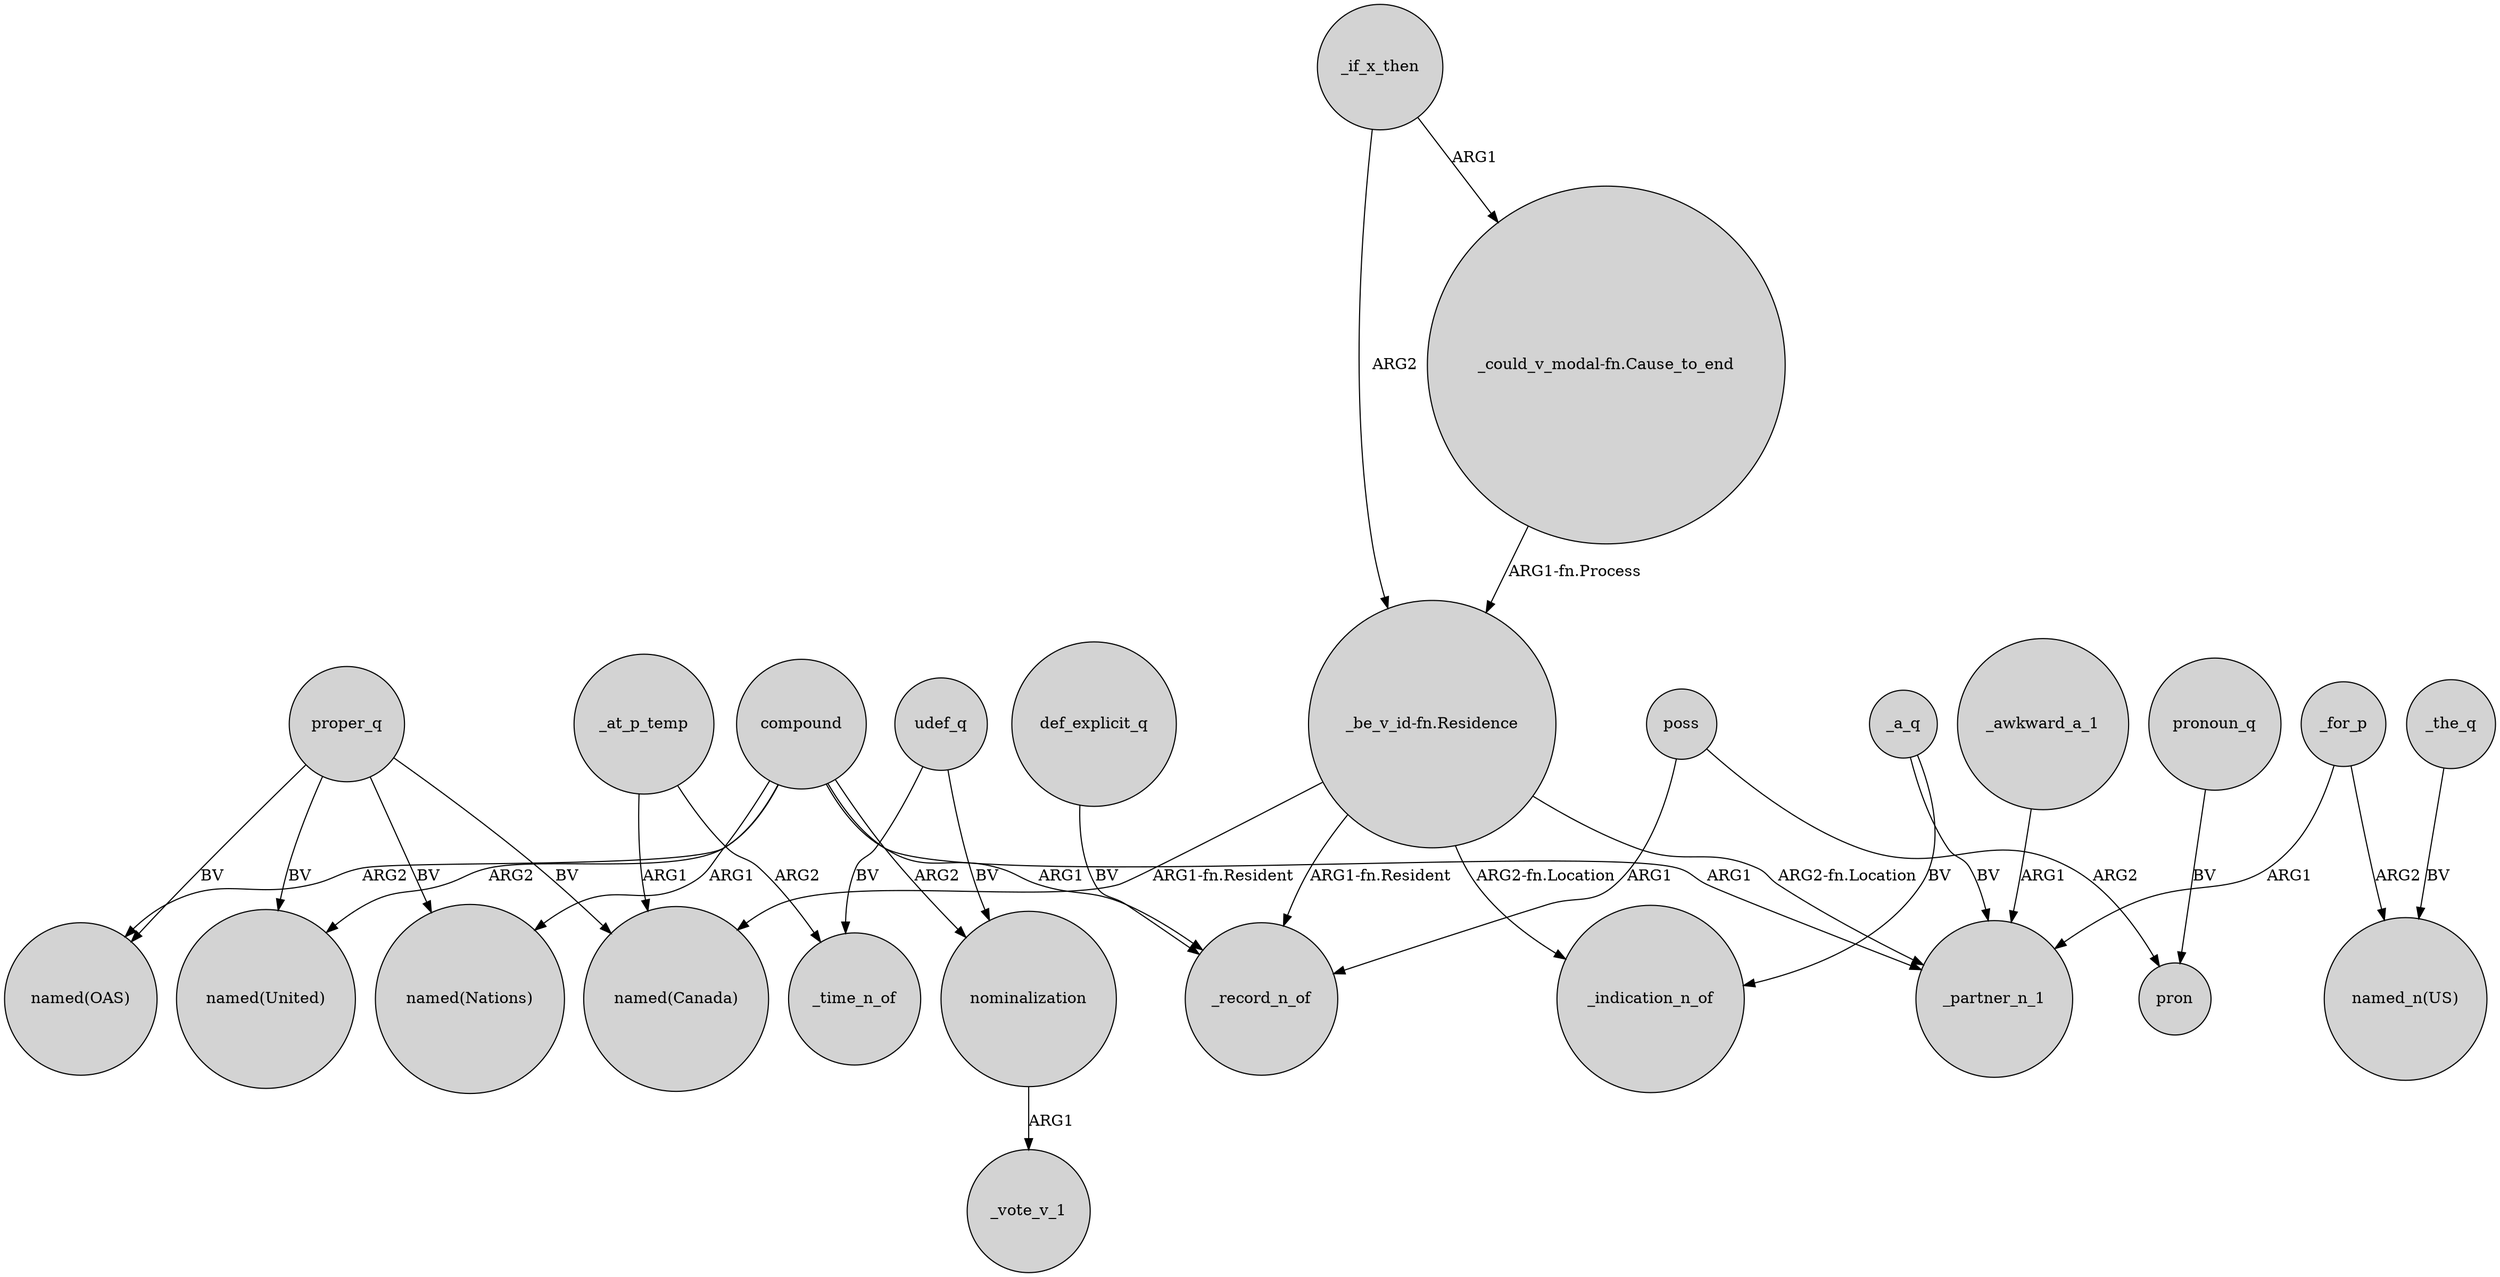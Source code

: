 digraph {
	node [shape=circle style=filled]
	_at_p_temp -> "named(Canada)" [label=ARG1]
	nominalization -> _vote_v_1 [label=ARG1]
	udef_q -> _time_n_of [label=BV]
	_the_q -> "named_n(US)" [label=BV]
	compound -> _record_n_of [label=ARG1]
	compound -> "named(United)" [label=ARG2]
	_a_q -> _partner_n_1 [label=BV]
	"_be_v_id-fn.Residence" -> _indication_n_of [label="ARG2-fn.Location"]
	_awkward_a_1 -> _partner_n_1 [label=ARG1]
	udef_q -> nominalization [label=BV]
	_a_q -> _indication_n_of [label=BV]
	proper_q -> "named(Nations)" [label=BV]
	compound -> "named(Nations)" [label=ARG1]
	def_explicit_q -> _record_n_of [label=BV]
	_if_x_then -> "_could_v_modal-fn.Cause_to_end" [label=ARG1]
	compound -> nominalization [label=ARG2]
	"_be_v_id-fn.Residence" -> _partner_n_1 [label="ARG2-fn.Location"]
	proper_q -> "named(OAS)" [label=BV]
	pronoun_q -> pron [label=BV]
	compound -> _partner_n_1 [label=ARG1]
	poss -> pron [label=ARG2]
	"_be_v_id-fn.Residence" -> "named(Canada)" [label="ARG1-fn.Resident"]
	poss -> _record_n_of [label=ARG1]
	compound -> "named(OAS)" [label=ARG2]
	_at_p_temp -> _time_n_of [label=ARG2]
	proper_q -> "named(United)" [label=BV]
	proper_q -> "named(Canada)" [label=BV]
	"_could_v_modal-fn.Cause_to_end" -> "_be_v_id-fn.Residence" [label="ARG1-fn.Process"]
	_for_p -> _partner_n_1 [label=ARG1]
	_if_x_then -> "_be_v_id-fn.Residence" [label=ARG2]
	_for_p -> "named_n(US)" [label=ARG2]
	"_be_v_id-fn.Residence" -> _record_n_of [label="ARG1-fn.Resident"]
}
